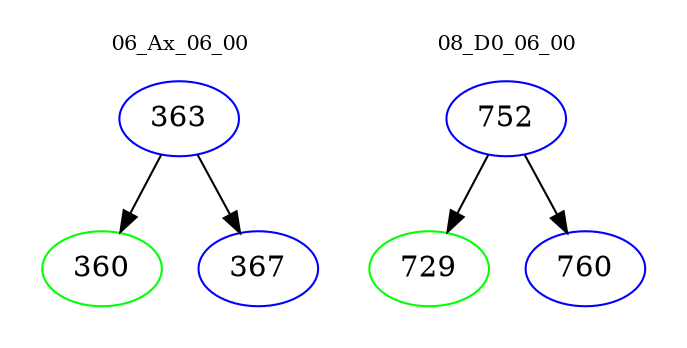 digraph{
subgraph cluster_0 {
color = white
label = "06_Ax_06_00";
fontsize=10;
T0_363 [label="363", color="blue"]
T0_363 -> T0_360 [color="black"]
T0_360 [label="360", color="green"]
T0_363 -> T0_367 [color="black"]
T0_367 [label="367", color="blue"]
}
subgraph cluster_1 {
color = white
label = "08_D0_06_00";
fontsize=10;
T1_752 [label="752", color="blue"]
T1_752 -> T1_729 [color="black"]
T1_729 [label="729", color="green"]
T1_752 -> T1_760 [color="black"]
T1_760 [label="760", color="blue"]
}
}
